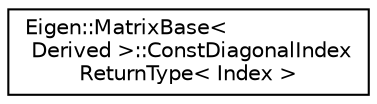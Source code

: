 digraph "Graphical Class Hierarchy"
{
  edge [fontname="Helvetica",fontsize="10",labelfontname="Helvetica",labelfontsize="10"];
  node [fontname="Helvetica",fontsize="10",shape=record];
  rankdir="LR";
  Node1 [label="Eigen::MatrixBase\<\l Derived \>::ConstDiagonalIndex\lReturnType\< Index \>",height=0.2,width=0.4,color="black", fillcolor="white", style="filled",URL="$struct_eigen_1_1_matrix_base_1_1_const_diagonal_index_return_type.html"];
}
